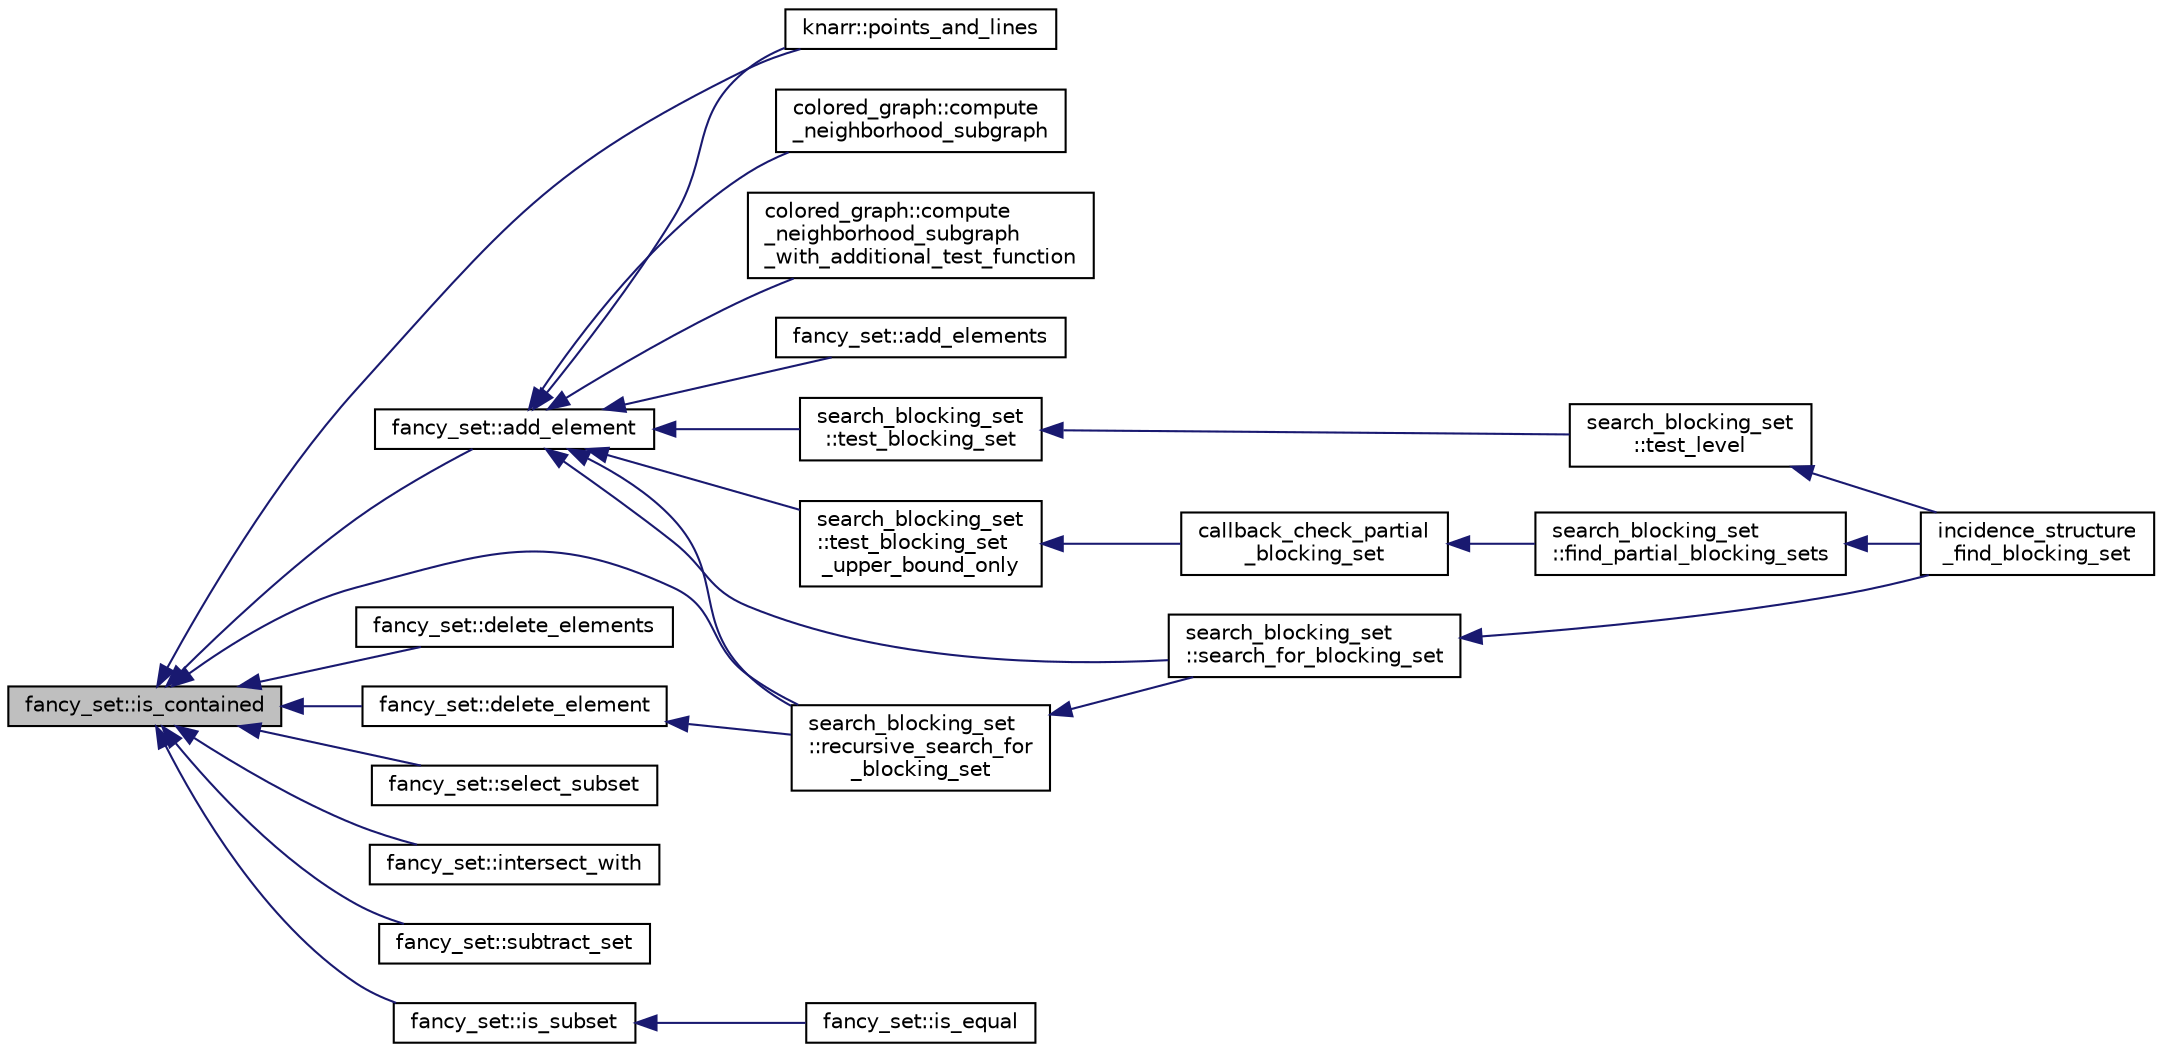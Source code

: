 digraph "fancy_set::is_contained"
{
  edge [fontname="Helvetica",fontsize="10",labelfontname="Helvetica",labelfontsize="10"];
  node [fontname="Helvetica",fontsize="10",shape=record];
  rankdir="LR";
  Node75 [label="fancy_set::is_contained",height=0.2,width=0.4,color="black", fillcolor="grey75", style="filled", fontcolor="black"];
  Node75 -> Node76 [dir="back",color="midnightblue",fontsize="10",style="solid",fontname="Helvetica"];
  Node76 [label="fancy_set::add_element",height=0.2,width=0.4,color="black", fillcolor="white", style="filled",URL="$d5/da4/classfancy__set.html#ab3f7e0bf35d0c312db44973eaad5b085"];
  Node76 -> Node77 [dir="back",color="midnightblue",fontsize="10",style="solid",fontname="Helvetica"];
  Node77 [label="colored_graph::compute\l_neighborhood_subgraph",height=0.2,width=0.4,color="black", fillcolor="white", style="filled",URL="$dc/de2/classcolored__graph.html#abea9e2c972a799ae17763b8faad9c37a"];
  Node76 -> Node78 [dir="back",color="midnightblue",fontsize="10",style="solid",fontname="Helvetica"];
  Node78 [label="colored_graph::compute\l_neighborhood_subgraph\l_with_additional_test_function",height=0.2,width=0.4,color="black", fillcolor="white", style="filled",URL="$dc/de2/classcolored__graph.html#a8f463f37779583b7d4fed1ac35097c2c"];
  Node76 -> Node79 [dir="back",color="midnightblue",fontsize="10",style="solid",fontname="Helvetica"];
  Node79 [label="fancy_set::add_elements",height=0.2,width=0.4,color="black", fillcolor="white", style="filled",URL="$d5/da4/classfancy__set.html#a624a559634418acd3818f0a24f1ee404"];
  Node76 -> Node80 [dir="back",color="midnightblue",fontsize="10",style="solid",fontname="Helvetica"];
  Node80 [label="knarr::points_and_lines",height=0.2,width=0.4,color="black", fillcolor="white", style="filled",URL="$d7/de5/classknarr.html#abb50a19df35495d508b0cb127d4eb908"];
  Node76 -> Node81 [dir="back",color="midnightblue",fontsize="10",style="solid",fontname="Helvetica"];
  Node81 [label="search_blocking_set\l::test_blocking_set",height=0.2,width=0.4,color="black", fillcolor="white", style="filled",URL="$dc/d36/classsearch__blocking__set.html#a40f8e6200ebf133284aef437dfc4204e"];
  Node81 -> Node82 [dir="back",color="midnightblue",fontsize="10",style="solid",fontname="Helvetica"];
  Node82 [label="search_blocking_set\l::test_level",height=0.2,width=0.4,color="black", fillcolor="white", style="filled",URL="$dc/d36/classsearch__blocking__set.html#a438d1a418dc20c5ad05b533fa881729d"];
  Node82 -> Node83 [dir="back",color="midnightblue",fontsize="10",style="solid",fontname="Helvetica"];
  Node83 [label="incidence_structure\l_find_blocking_set",height=0.2,width=0.4,color="black", fillcolor="white", style="filled",URL="$df/d74/tl__geometry_8h.html#a8e3d42d0018f8a804b9686b1c4951186"];
  Node76 -> Node84 [dir="back",color="midnightblue",fontsize="10",style="solid",fontname="Helvetica"];
  Node84 [label="search_blocking_set\l::test_blocking_set\l_upper_bound_only",height=0.2,width=0.4,color="black", fillcolor="white", style="filled",URL="$dc/d36/classsearch__blocking__set.html#ae1ec331b4fa4715c79a22bac0a71f146"];
  Node84 -> Node85 [dir="back",color="midnightblue",fontsize="10",style="solid",fontname="Helvetica"];
  Node85 [label="callback_check_partial\l_blocking_set",height=0.2,width=0.4,color="black", fillcolor="white", style="filled",URL="$df/d74/tl__geometry_8h.html#a75b6c1cd4f88a79989267297a15820f8"];
  Node85 -> Node86 [dir="back",color="midnightblue",fontsize="10",style="solid",fontname="Helvetica"];
  Node86 [label="search_blocking_set\l::find_partial_blocking_sets",height=0.2,width=0.4,color="black", fillcolor="white", style="filled",URL="$dc/d36/classsearch__blocking__set.html#ad3fdb3d356db75a02c406bc9d4e9e9b6"];
  Node86 -> Node83 [dir="back",color="midnightblue",fontsize="10",style="solid",fontname="Helvetica"];
  Node76 -> Node87 [dir="back",color="midnightblue",fontsize="10",style="solid",fontname="Helvetica"];
  Node87 [label="search_blocking_set\l::search_for_blocking_set",height=0.2,width=0.4,color="black", fillcolor="white", style="filled",URL="$dc/d36/classsearch__blocking__set.html#aea252e95af01eb415908fafbe1875a52"];
  Node87 -> Node83 [dir="back",color="midnightblue",fontsize="10",style="solid",fontname="Helvetica"];
  Node76 -> Node88 [dir="back",color="midnightblue",fontsize="10",style="solid",fontname="Helvetica"];
  Node88 [label="search_blocking_set\l::recursive_search_for\l_blocking_set",height=0.2,width=0.4,color="black", fillcolor="white", style="filled",URL="$dc/d36/classsearch__blocking__set.html#a3e93fae9b44b862b29070a42fa8c48ef"];
  Node88 -> Node87 [dir="back",color="midnightblue",fontsize="10",style="solid",fontname="Helvetica"];
  Node75 -> Node89 [dir="back",color="midnightblue",fontsize="10",style="solid",fontname="Helvetica"];
  Node89 [label="fancy_set::delete_elements",height=0.2,width=0.4,color="black", fillcolor="white", style="filled",URL="$d5/da4/classfancy__set.html#ad377d2ed9c7b0d0526bcb14b78f68b61"];
  Node75 -> Node90 [dir="back",color="midnightblue",fontsize="10",style="solid",fontname="Helvetica"];
  Node90 [label="fancy_set::delete_element",height=0.2,width=0.4,color="black", fillcolor="white", style="filled",URL="$d5/da4/classfancy__set.html#a8419fe420f1f042a27655921028eb2c5"];
  Node90 -> Node88 [dir="back",color="midnightblue",fontsize="10",style="solid",fontname="Helvetica"];
  Node75 -> Node91 [dir="back",color="midnightblue",fontsize="10",style="solid",fontname="Helvetica"];
  Node91 [label="fancy_set::select_subset",height=0.2,width=0.4,color="black", fillcolor="white", style="filled",URL="$d5/da4/classfancy__set.html#a5178bd7eab588593d1afe900e0e9d843"];
  Node75 -> Node92 [dir="back",color="midnightblue",fontsize="10",style="solid",fontname="Helvetica"];
  Node92 [label="fancy_set::intersect_with",height=0.2,width=0.4,color="black", fillcolor="white", style="filled",URL="$d5/da4/classfancy__set.html#a162e32331c759dbfad3a620f18f7bbfb"];
  Node75 -> Node93 [dir="back",color="midnightblue",fontsize="10",style="solid",fontname="Helvetica"];
  Node93 [label="fancy_set::subtract_set",height=0.2,width=0.4,color="black", fillcolor="white", style="filled",URL="$d5/da4/classfancy__set.html#a111234826ca45c820fc28c8424cb8093"];
  Node75 -> Node94 [dir="back",color="midnightblue",fontsize="10",style="solid",fontname="Helvetica"];
  Node94 [label="fancy_set::is_subset",height=0.2,width=0.4,color="black", fillcolor="white", style="filled",URL="$d5/da4/classfancy__set.html#a98d8b3df4343d59c8aea82da0c223f4f"];
  Node94 -> Node95 [dir="back",color="midnightblue",fontsize="10",style="solid",fontname="Helvetica"];
  Node95 [label="fancy_set::is_equal",height=0.2,width=0.4,color="black", fillcolor="white", style="filled",URL="$d5/da4/classfancy__set.html#ac229d24de145977b85a4dbcdd3dfe14a"];
  Node75 -> Node80 [dir="back",color="midnightblue",fontsize="10",style="solid",fontname="Helvetica"];
  Node75 -> Node88 [dir="back",color="midnightblue",fontsize="10",style="solid",fontname="Helvetica"];
}
